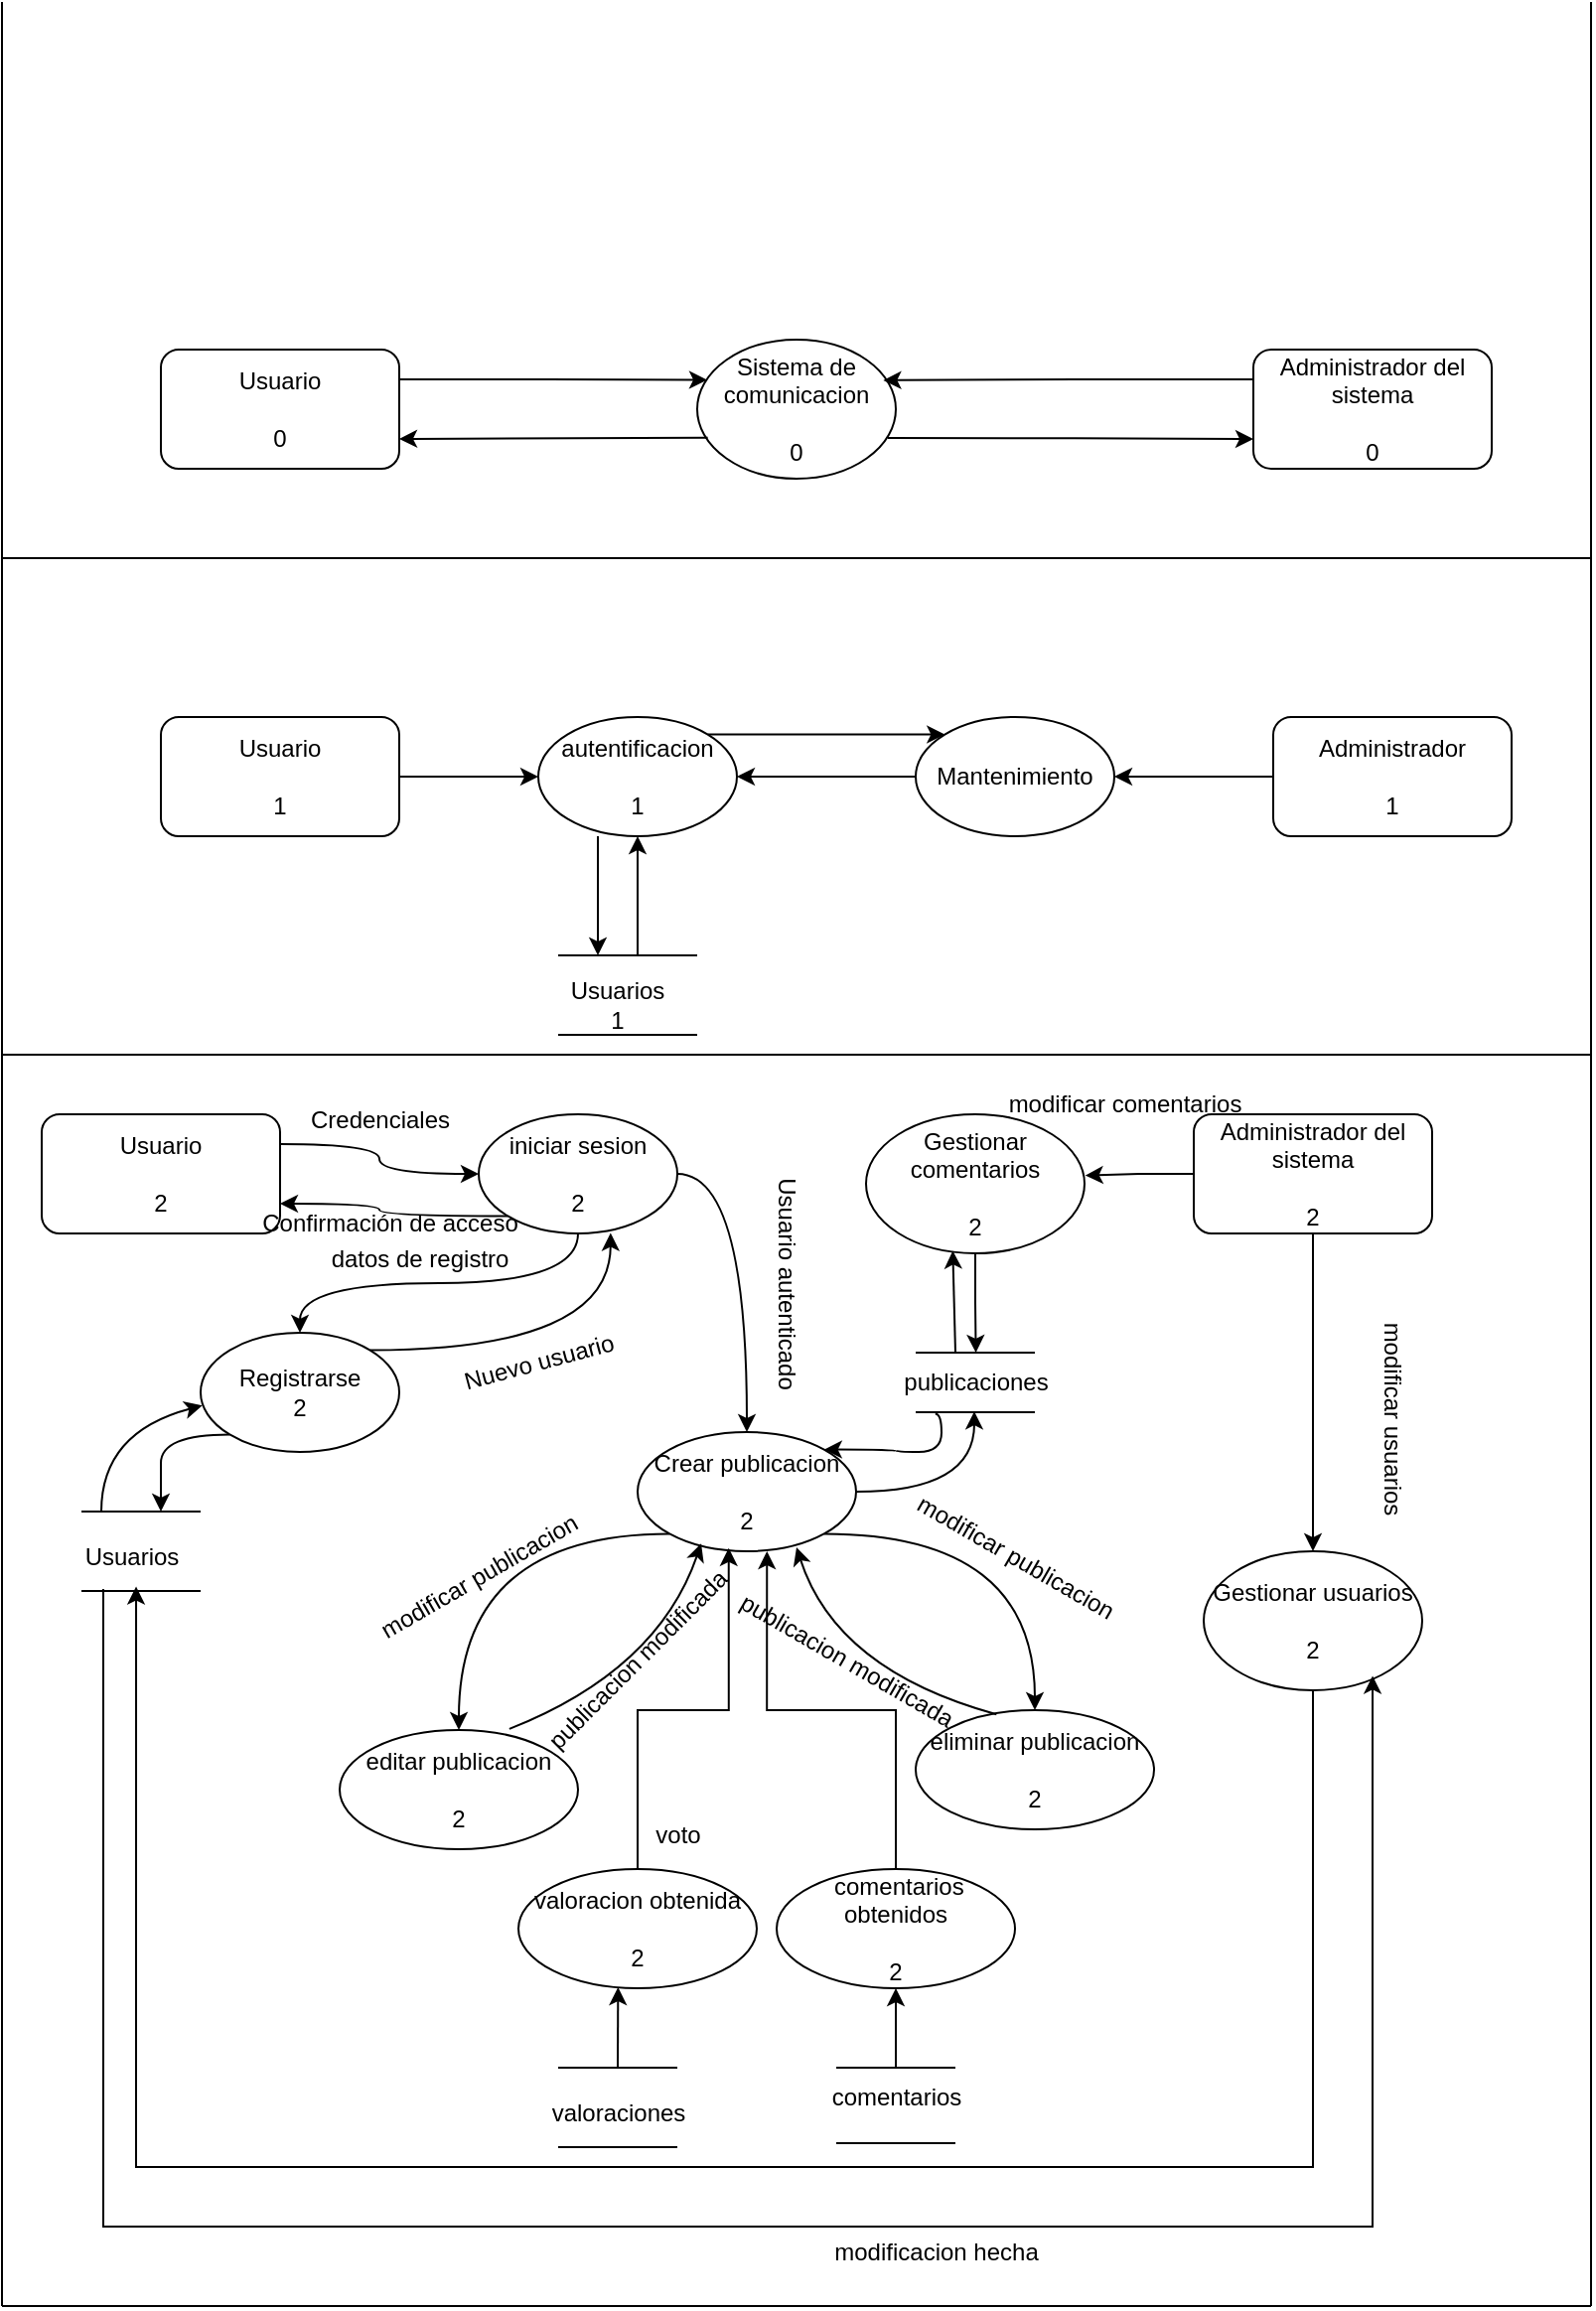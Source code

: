 <mxfile version="28.1.2">
  <diagram name="Página-1" id="NlogvFelksTA5RPcnoJl">
    <mxGraphModel grid="1" page="1" gridSize="10" guides="1" tooltips="1" connect="1" arrows="1" fold="1" pageScale="1" pageWidth="827" pageHeight="1169" math="0" shadow="0">
      <root>
        <mxCell id="0" />
        <mxCell id="1" parent="0" />
        <mxCell id="oHUec4etKXo1Yp7HN3io-3" value="Sistema de comunicacion&lt;div&gt;&lt;br&gt;&lt;/div&gt;&lt;div&gt;0&lt;/div&gt;" style="ellipse;whiteSpace=wrap;html=1;" vertex="1" parent="1">
          <mxGeometry x="350" y="170" width="100" height="70" as="geometry" />
        </mxCell>
        <mxCell id="oHUec4etKXo1Yp7HN3io-4" value="Usuario&lt;div&gt;&lt;br&gt;&lt;/div&gt;&lt;div&gt;0&lt;/div&gt;" style="rounded=1;whiteSpace=wrap;html=1;" vertex="1" parent="1">
          <mxGeometry x="80" y="175" width="120" height="60" as="geometry" />
        </mxCell>
        <mxCell id="oHUec4etKXo1Yp7HN3io-5" value="&lt;span data-end=&quot;494&quot; data-start=&quot;465&quot;&gt;Administrador del sistema&lt;/span&gt;&lt;div&gt;&lt;span data-end=&quot;494&quot; data-start=&quot;465&quot;&gt;&lt;br&gt;&lt;/span&gt;&lt;/div&gt;&lt;div&gt;&lt;span data-end=&quot;494&quot; data-start=&quot;465&quot;&gt;0&lt;/span&gt;&lt;/div&gt;" style="rounded=1;whiteSpace=wrap;html=1;" vertex="1" parent="1">
          <mxGeometry x="630" y="175" width="120" height="60" as="geometry" />
        </mxCell>
        <mxCell id="oHUec4etKXo1Yp7HN3io-7" style="edgeStyle=orthogonalEdgeStyle;rounded=0;orthogonalLoop=1;jettySize=auto;html=1;exitX=1;exitY=0.25;exitDx=0;exitDy=0;entryX=0.05;entryY=0.29;entryDx=0;entryDy=0;entryPerimeter=0;" edge="1" parent="1" source="oHUec4etKXo1Yp7HN3io-4" target="oHUec4etKXo1Yp7HN3io-3">
          <mxGeometry relative="1" as="geometry" />
        </mxCell>
        <mxCell id="oHUec4etKXo1Yp7HN3io-8" style="edgeStyle=orthogonalEdgeStyle;rounded=0;orthogonalLoop=1;jettySize=auto;html=1;exitX=0.053;exitY=0.705;exitDx=0;exitDy=0;entryX=1;entryY=0.75;entryDx=0;entryDy=0;exitPerimeter=0;curved=1;" edge="1" parent="1" source="oHUec4etKXo1Yp7HN3io-3" target="oHUec4etKXo1Yp7HN3io-4">
          <mxGeometry relative="1" as="geometry" />
        </mxCell>
        <mxCell id="oHUec4etKXo1Yp7HN3io-9" style="edgeStyle=orthogonalEdgeStyle;rounded=0;orthogonalLoop=1;jettySize=auto;html=1;exitX=0;exitY=0.25;exitDx=0;exitDy=0;entryX=0.937;entryY=0.292;entryDx=0;entryDy=0;entryPerimeter=0;" edge="1" parent="1" source="oHUec4etKXo1Yp7HN3io-5" target="oHUec4etKXo1Yp7HN3io-3">
          <mxGeometry relative="1" as="geometry" />
        </mxCell>
        <mxCell id="oHUec4etKXo1Yp7HN3io-10" style="edgeStyle=orthogonalEdgeStyle;rounded=0;orthogonalLoop=1;jettySize=auto;html=1;exitX=0.96;exitY=0.708;exitDx=0;exitDy=0;entryX=0;entryY=0.75;entryDx=0;entryDy=0;exitPerimeter=0;" edge="1" parent="1" source="oHUec4etKXo1Yp7HN3io-3" target="oHUec4etKXo1Yp7HN3io-5">
          <mxGeometry relative="1" as="geometry" />
        </mxCell>
        <mxCell id="oHUec4etKXo1Yp7HN3io-11" value="" style="endArrow=none;html=1;rounded=0;" edge="1" parent="1">
          <mxGeometry width="50" height="50" relative="1" as="geometry">
            <mxPoint y="1160" as="sourcePoint" />
            <mxPoint as="targetPoint" />
            <Array as="points">
              <mxPoint y="230" />
              <mxPoint y="120" />
            </Array>
          </mxGeometry>
        </mxCell>
        <mxCell id="oHUec4etKXo1Yp7HN3io-12" value="" style="endArrow=none;html=1;rounded=0;" edge="1" parent="1">
          <mxGeometry width="50" height="50" relative="1" as="geometry">
            <mxPoint y="1160" as="sourcePoint" />
            <mxPoint x="800" y="1160" as="targetPoint" />
          </mxGeometry>
        </mxCell>
        <mxCell id="oHUec4etKXo1Yp7HN3io-13" value="" style="endArrow=none;html=1;rounded=0;" edge="1" parent="1">
          <mxGeometry width="50" height="50" relative="1" as="geometry">
            <mxPoint x="800" y="1160" as="sourcePoint" />
            <mxPoint x="800" as="targetPoint" />
            <Array as="points">
              <mxPoint x="800" y="230" />
              <mxPoint x="800" y="120" />
            </Array>
          </mxGeometry>
        </mxCell>
        <mxCell id="oHUec4etKXo1Yp7HN3io-14" value="" style="endArrow=none;html=1;rounded=0;" edge="1" parent="1">
          <mxGeometry width="50" height="50" relative="1" as="geometry">
            <mxPoint y="280" as="sourcePoint" />
            <mxPoint x="800" y="280" as="targetPoint" />
          </mxGeometry>
        </mxCell>
        <mxCell id="oHUec4etKXo1Yp7HN3io-18" style="edgeStyle=orthogonalEdgeStyle;rounded=0;orthogonalLoop=1;jettySize=auto;html=1;exitX=1;exitY=0.5;exitDx=0;exitDy=0;entryX=0;entryY=0.5;entryDx=0;entryDy=0;" edge="1" parent="1" source="oHUec4etKXo1Yp7HN3io-15" target="oHUec4etKXo1Yp7HN3io-17">
          <mxGeometry relative="1" as="geometry" />
        </mxCell>
        <mxCell id="oHUec4etKXo1Yp7HN3io-15" value="Usuario&lt;div&gt;&lt;br&gt;&lt;/div&gt;&lt;div&gt;1&lt;/div&gt;" style="rounded=1;whiteSpace=wrap;html=1;" vertex="1" parent="1">
          <mxGeometry x="80" y="360" width="120" height="60" as="geometry" />
        </mxCell>
        <mxCell id="oHUec4etKXo1Yp7HN3io-20" style="edgeStyle=orthogonalEdgeStyle;rounded=0;orthogonalLoop=1;jettySize=auto;html=1;exitX=0;exitY=0.5;exitDx=0;exitDy=0;" edge="1" parent="1" source="oHUec4etKXo1Yp7HN3io-16" target="oHUec4etKXo1Yp7HN3io-19">
          <mxGeometry relative="1" as="geometry" />
        </mxCell>
        <mxCell id="oHUec4etKXo1Yp7HN3io-16" value="Administrador&lt;div&gt;&lt;br&gt;&lt;/div&gt;&lt;div&gt;1&lt;/div&gt;" style="rounded=1;whiteSpace=wrap;html=1;" vertex="1" parent="1">
          <mxGeometry x="640" y="360" width="120" height="60" as="geometry" />
        </mxCell>
        <mxCell id="oHUec4etKXo1Yp7HN3io-27" style="edgeStyle=orthogonalEdgeStyle;rounded=0;orthogonalLoop=1;jettySize=auto;html=1;exitX=1;exitY=0;exitDx=0;exitDy=0;entryX=0;entryY=0;entryDx=0;entryDy=0;" edge="1" parent="1" source="oHUec4etKXo1Yp7HN3io-17" target="oHUec4etKXo1Yp7HN3io-19">
          <mxGeometry relative="1" as="geometry" />
        </mxCell>
        <mxCell id="oHUec4etKXo1Yp7HN3io-17" value="autentificacion&lt;div&gt;&lt;br&gt;&lt;/div&gt;&lt;div&gt;1&lt;/div&gt;" style="ellipse;whiteSpace=wrap;html=1;" vertex="1" parent="1">
          <mxGeometry x="270" y="360" width="100" height="60" as="geometry" />
        </mxCell>
        <mxCell id="oHUec4etKXo1Yp7HN3io-26" style="edgeStyle=orthogonalEdgeStyle;rounded=0;orthogonalLoop=1;jettySize=auto;html=1;exitX=0;exitY=0.5;exitDx=0;exitDy=0;entryX=1;entryY=0.5;entryDx=0;entryDy=0;" edge="1" parent="1" source="oHUec4etKXo1Yp7HN3io-19" target="oHUec4etKXo1Yp7HN3io-17">
          <mxGeometry relative="1" as="geometry" />
        </mxCell>
        <mxCell id="oHUec4etKXo1Yp7HN3io-19" value="Mantenimiento" style="ellipse;whiteSpace=wrap;html=1;" vertex="1" parent="1">
          <mxGeometry x="460" y="360" width="100" height="60" as="geometry" />
        </mxCell>
        <mxCell id="oHUec4etKXo1Yp7HN3io-21" value="" style="endArrow=none;html=1;rounded=0;" edge="1" parent="1">
          <mxGeometry width="50" height="50" relative="1" as="geometry">
            <mxPoint x="280" y="480" as="sourcePoint" />
            <mxPoint x="350" y="480" as="targetPoint" />
          </mxGeometry>
        </mxCell>
        <mxCell id="oHUec4etKXo1Yp7HN3io-22" value="" style="endArrow=none;html=1;rounded=0;" edge="1" parent="1">
          <mxGeometry width="50" height="50" relative="1" as="geometry">
            <mxPoint x="280" y="520" as="sourcePoint" />
            <mxPoint x="350" y="520" as="targetPoint" />
          </mxGeometry>
        </mxCell>
        <mxCell id="oHUec4etKXo1Yp7HN3io-23" value="Usuarios&lt;div&gt;1&lt;/div&gt;" style="text;html=1;align=center;verticalAlign=middle;whiteSpace=wrap;rounded=0;" vertex="1" parent="1">
          <mxGeometry x="280" y="490" width="60" height="30" as="geometry" />
        </mxCell>
        <mxCell id="oHUec4etKXo1Yp7HN3io-24" value="" style="endArrow=classic;html=1;rounded=0;" edge="1" parent="1">
          <mxGeometry width="50" height="50" relative="1" as="geometry">
            <mxPoint x="300" y="420" as="sourcePoint" />
            <mxPoint x="300" y="480" as="targetPoint" />
          </mxGeometry>
        </mxCell>
        <mxCell id="oHUec4etKXo1Yp7HN3io-25" value="" style="endArrow=classic;html=1;rounded=0;entryX=0.5;entryY=1;entryDx=0;entryDy=0;" edge="1" parent="1" target="oHUec4etKXo1Yp7HN3io-17">
          <mxGeometry width="50" height="50" relative="1" as="geometry">
            <mxPoint x="320" y="480" as="sourcePoint" />
            <mxPoint x="370" y="430" as="targetPoint" />
          </mxGeometry>
        </mxCell>
        <mxCell id="oHUec4etKXo1Yp7HN3io-28" value="" style="endArrow=none;html=1;rounded=0;" edge="1" parent="1">
          <mxGeometry width="50" height="50" relative="1" as="geometry">
            <mxPoint y="530" as="sourcePoint" />
            <mxPoint x="800" y="530" as="targetPoint" />
          </mxGeometry>
        </mxCell>
        <mxCell id="oHUec4etKXo1Yp7HN3io-34" style="edgeStyle=orthogonalEdgeStyle;rounded=0;orthogonalLoop=1;jettySize=auto;html=1;exitX=1;exitY=0.25;exitDx=0;exitDy=0;entryX=0;entryY=0.5;entryDx=0;entryDy=0;curved=1;" edge="1" parent="1" source="oHUec4etKXo1Yp7HN3io-29" target="oHUec4etKXo1Yp7HN3io-33">
          <mxGeometry relative="1" as="geometry" />
        </mxCell>
        <mxCell id="oHUec4etKXo1Yp7HN3io-29" value="Usuario&lt;div&gt;&lt;br&gt;&lt;/div&gt;&lt;div&gt;2&lt;/div&gt;" style="rounded=1;whiteSpace=wrap;html=1;" vertex="1" parent="1">
          <mxGeometry x="20" y="560" width="120" height="60" as="geometry" />
        </mxCell>
        <mxCell id="oHUec4etKXo1Yp7HN3io-79" style="edgeStyle=orthogonalEdgeStyle;rounded=0;orthogonalLoop=1;jettySize=auto;html=1;exitX=0.5;exitY=1;exitDx=0;exitDy=0;entryX=0.5;entryY=0;entryDx=0;entryDy=0;" edge="1" parent="1" source="oHUec4etKXo1Yp7HN3io-30" target="oHUec4etKXo1Yp7HN3io-78">
          <mxGeometry relative="1" as="geometry" />
        </mxCell>
        <mxCell id="oHUec4etKXo1Yp7HN3io-30" value="Administrador del sistema&lt;div&gt;&lt;br&gt;&lt;/div&gt;&lt;div&gt;2&lt;/div&gt;" style="rounded=1;whiteSpace=wrap;html=1;" vertex="1" parent="1">
          <mxGeometry x="600" y="560" width="120" height="60" as="geometry" />
        </mxCell>
        <mxCell id="oHUec4etKXo1Yp7HN3io-35" style="edgeStyle=orthogonalEdgeStyle;rounded=0;orthogonalLoop=1;jettySize=auto;html=1;exitX=0;exitY=1;exitDx=0;exitDy=0;entryX=1;entryY=0.75;entryDx=0;entryDy=0;curved=1;" edge="1" parent="1" source="oHUec4etKXo1Yp7HN3io-33" target="oHUec4etKXo1Yp7HN3io-29">
          <mxGeometry relative="1" as="geometry" />
        </mxCell>
        <mxCell id="oHUec4etKXo1Yp7HN3io-37" style="edgeStyle=orthogonalEdgeStyle;rounded=0;orthogonalLoop=1;jettySize=auto;html=1;exitX=0.5;exitY=1;exitDx=0;exitDy=0;entryX=0.5;entryY=0;entryDx=0;entryDy=0;curved=1;" edge="1" parent="1" source="oHUec4etKXo1Yp7HN3io-33" target="oHUec4etKXo1Yp7HN3io-36">
          <mxGeometry relative="1" as="geometry" />
        </mxCell>
        <mxCell id="oHUec4etKXo1Yp7HN3io-47" style="edgeStyle=orthogonalEdgeStyle;rounded=0;orthogonalLoop=1;jettySize=auto;html=1;exitX=1;exitY=0.5;exitDx=0;exitDy=0;entryX=0.5;entryY=0;entryDx=0;entryDy=0;curved=1;" edge="1" parent="1" source="oHUec4etKXo1Yp7HN3io-33" target="oHUec4etKXo1Yp7HN3io-46">
          <mxGeometry relative="1" as="geometry" />
        </mxCell>
        <mxCell id="oHUec4etKXo1Yp7HN3io-33" value="iniciar sesion&lt;div&gt;&lt;br&gt;&lt;/div&gt;&lt;div&gt;2&lt;/div&gt;" style="ellipse;whiteSpace=wrap;html=1;" vertex="1" parent="1">
          <mxGeometry x="240" y="560" width="100" height="60" as="geometry" />
        </mxCell>
        <mxCell id="oHUec4etKXo1Yp7HN3io-44" style="edgeStyle=orthogonalEdgeStyle;rounded=0;orthogonalLoop=1;jettySize=auto;html=1;exitX=0;exitY=1;exitDx=0;exitDy=0;curved=1;" edge="1" parent="1" source="oHUec4etKXo1Yp7HN3io-36">
          <mxGeometry relative="1" as="geometry">
            <mxPoint x="80" y="760" as="targetPoint" />
          </mxGeometry>
        </mxCell>
        <mxCell id="oHUec4etKXo1Yp7HN3io-36" value="&lt;div&gt;Registrarse&lt;/div&gt;&lt;div&gt;2&lt;/div&gt;" style="ellipse;whiteSpace=wrap;html=1;" vertex="1" parent="1">
          <mxGeometry x="100" y="670" width="100" height="60" as="geometry" />
        </mxCell>
        <mxCell id="oHUec4etKXo1Yp7HN3io-38" style="edgeStyle=orthogonalEdgeStyle;rounded=0;orthogonalLoop=1;jettySize=auto;html=1;exitX=1;exitY=0;exitDx=0;exitDy=0;entryX=0.664;entryY=0.996;entryDx=0;entryDy=0;entryPerimeter=0;curved=1;" edge="1" parent="1" source="oHUec4etKXo1Yp7HN3io-36" target="oHUec4etKXo1Yp7HN3io-33">
          <mxGeometry relative="1" as="geometry" />
        </mxCell>
        <mxCell id="oHUec4etKXo1Yp7HN3io-39" value="" style="endArrow=none;html=1;rounded=0;" edge="1" parent="1">
          <mxGeometry width="50" height="50" relative="1" as="geometry">
            <mxPoint x="40" y="760" as="sourcePoint" />
            <mxPoint x="100" y="760" as="targetPoint" />
          </mxGeometry>
        </mxCell>
        <mxCell id="oHUec4etKXo1Yp7HN3io-40" value="" style="endArrow=none;html=1;rounded=0;" edge="1" parent="1">
          <mxGeometry width="50" height="50" relative="1" as="geometry">
            <mxPoint x="40" y="800" as="sourcePoint" />
            <mxPoint x="100" y="800" as="targetPoint" />
          </mxGeometry>
        </mxCell>
        <mxCell id="oHUec4etKXo1Yp7HN3io-41" value="Usuarios" style="text;html=1;align=center;verticalAlign=middle;resizable=0;points=[];autosize=1;strokeColor=none;fillColor=none;" vertex="1" parent="1">
          <mxGeometry x="30" y="768" width="70" height="30" as="geometry" />
        </mxCell>
        <mxCell id="oHUec4etKXo1Yp7HN3io-42" value="" style="endArrow=classic;html=1;rounded=0;curved=1;entryX=0.009;entryY=0.61;entryDx=0;entryDy=0;entryPerimeter=0;" edge="1" parent="1" target="oHUec4etKXo1Yp7HN3io-36">
          <mxGeometry width="50" height="50" relative="1" as="geometry">
            <mxPoint x="50" y="760" as="sourcePoint" />
            <mxPoint x="100" y="710" as="targetPoint" />
            <Array as="points">
              <mxPoint x="50" y="720" />
            </Array>
          </mxGeometry>
        </mxCell>
        <mxCell id="oHUec4etKXo1Yp7HN3io-59" style="edgeStyle=orthogonalEdgeStyle;rounded=0;orthogonalLoop=1;jettySize=auto;html=1;exitX=0;exitY=1;exitDx=0;exitDy=0;entryX=0.5;entryY=0;entryDx=0;entryDy=0;curved=1;" edge="1" parent="1" source="oHUec4etKXo1Yp7HN3io-46" target="oHUec4etKXo1Yp7HN3io-55">
          <mxGeometry relative="1" as="geometry" />
        </mxCell>
        <mxCell id="oHUec4etKXo1Yp7HN3io-61" style="edgeStyle=orthogonalEdgeStyle;rounded=0;orthogonalLoop=1;jettySize=auto;html=1;exitX=1;exitY=1;exitDx=0;exitDy=0;entryX=0.5;entryY=0;entryDx=0;entryDy=0;curved=1;" edge="1" parent="1" source="oHUec4etKXo1Yp7HN3io-46" target="oHUec4etKXo1Yp7HN3io-57">
          <mxGeometry relative="1" as="geometry" />
        </mxCell>
        <mxCell id="oHUec4etKXo1Yp7HN3io-46" value="&lt;div&gt;Crear publicacion&lt;/div&gt;&lt;div&gt;&lt;br&gt;&lt;/div&gt;&lt;div&gt;2&lt;/div&gt;" style="ellipse;whiteSpace=wrap;html=1;" vertex="1" parent="1">
          <mxGeometry x="320" y="720" width="110" height="60" as="geometry" />
        </mxCell>
        <mxCell id="oHUec4etKXo1Yp7HN3io-48" value="Nuevo usuario" style="text;html=1;align=center;verticalAlign=middle;resizable=0;points=[];autosize=1;strokeColor=none;fillColor=none;rotation=-15;" vertex="1" parent="1">
          <mxGeometry x="220" y="670" width="100" height="30" as="geometry" />
        </mxCell>
        <mxCell id="oHUec4etKXo1Yp7HN3io-49" value="" style="endArrow=none;html=1;rounded=0;" edge="1" parent="1">
          <mxGeometry width="50" height="50" relative="1" as="geometry">
            <mxPoint x="460" y="680" as="sourcePoint" />
            <mxPoint x="520" y="680" as="targetPoint" />
          </mxGeometry>
        </mxCell>
        <mxCell id="oHUec4etKXo1Yp7HN3io-50" value="" style="endArrow=none;html=1;rounded=0;" edge="1" parent="1">
          <mxGeometry width="50" height="50" relative="1" as="geometry">
            <mxPoint x="460" y="710" as="sourcePoint" />
            <mxPoint x="520" y="710" as="targetPoint" />
          </mxGeometry>
        </mxCell>
        <mxCell id="oHUec4etKXo1Yp7HN3io-51" value="publicaciones" style="text;html=1;align=center;verticalAlign=middle;resizable=0;points=[];autosize=1;strokeColor=none;fillColor=none;" vertex="1" parent="1">
          <mxGeometry x="440" y="680" width="100" height="30" as="geometry" />
        </mxCell>
        <mxCell id="oHUec4etKXo1Yp7HN3io-55" value="&lt;div&gt;editar publicacion&lt;/div&gt;&lt;div&gt;&lt;br&gt;&lt;/div&gt;&lt;div&gt;2&lt;/div&gt;" style="ellipse;whiteSpace=wrap;html=1;" vertex="1" parent="1">
          <mxGeometry x="170" y="870" width="120" height="60" as="geometry" />
        </mxCell>
        <mxCell id="oHUec4etKXo1Yp7HN3io-57" value="&lt;div&gt;eliminar publicacion&lt;/div&gt;&lt;div&gt;&lt;br&gt;&lt;/div&gt;&lt;div&gt;2&lt;/div&gt;" style="ellipse;whiteSpace=wrap;html=1;" vertex="1" parent="1">
          <mxGeometry x="460" y="860" width="120" height="60" as="geometry" />
        </mxCell>
        <mxCell id="oHUec4etKXo1Yp7HN3io-62" value="" style="endArrow=classic;html=1;rounded=0;entryX=0.291;entryY=0.936;entryDx=0;entryDy=0;entryPerimeter=0;curved=1;exitX=0.712;exitY=-0.009;exitDx=0;exitDy=0;exitPerimeter=0;" edge="1" parent="1" source="oHUec4etKXo1Yp7HN3io-55" target="oHUec4etKXo1Yp7HN3io-46">
          <mxGeometry width="50" height="50" relative="1" as="geometry">
            <mxPoint x="270" y="860" as="sourcePoint" />
            <mxPoint x="320" y="810" as="targetPoint" />
            <Array as="points">
              <mxPoint x="330" y="840" />
            </Array>
          </mxGeometry>
        </mxCell>
        <mxCell id="oHUec4etKXo1Yp7HN3io-63" value="" style="endArrow=classic;html=1;rounded=0;curved=1;exitX=0.339;exitY=0.035;exitDx=0;exitDy=0;exitPerimeter=0;" edge="1" parent="1" source="oHUec4etKXo1Yp7HN3io-57">
          <mxGeometry width="50" height="50" relative="1" as="geometry">
            <mxPoint x="490" y="860" as="sourcePoint" />
            <mxPoint x="400" y="778" as="targetPoint" />
            <Array as="points">
              <mxPoint x="420" y="840" />
            </Array>
          </mxGeometry>
        </mxCell>
        <mxCell id="oHUec4etKXo1Yp7HN3io-66" value="&lt;div&gt;valoracion obtenida&lt;/div&gt;&lt;div&gt;&lt;br&gt;&lt;/div&gt;&lt;div&gt;2&lt;/div&gt;" style="ellipse;whiteSpace=wrap;html=1;" vertex="1" parent="1">
          <mxGeometry x="260" y="940" width="120" height="60" as="geometry" />
        </mxCell>
        <mxCell id="oHUec4etKXo1Yp7HN3io-67" style="edgeStyle=orthogonalEdgeStyle;rounded=0;orthogonalLoop=1;jettySize=auto;html=1;exitX=0.5;exitY=0;exitDx=0;exitDy=0;entryX=0.417;entryY=0.973;entryDx=0;entryDy=0;entryPerimeter=0;" edge="1" parent="1" source="oHUec4etKXo1Yp7HN3io-66" target="oHUec4etKXo1Yp7HN3io-46">
          <mxGeometry relative="1" as="geometry" />
        </mxCell>
        <mxCell id="oHUec4etKXo1Yp7HN3io-69" style="edgeStyle=orthogonalEdgeStyle;rounded=0;orthogonalLoop=1;jettySize=auto;html=1;exitX=0.5;exitY=0;exitDx=0;exitDy=0;entryX=0.592;entryY=1;entryDx=0;entryDy=0;entryPerimeter=0;" edge="1" parent="1" source="oHUec4etKXo1Yp7HN3io-68" target="oHUec4etKXo1Yp7HN3io-46">
          <mxGeometry relative="1" as="geometry" />
        </mxCell>
        <mxCell id="oHUec4etKXo1Yp7HN3io-68" value="&lt;div&gt;&amp;nbsp;comentarios obtenidos&lt;/div&gt;&lt;div&gt;&lt;br&gt;&lt;/div&gt;&lt;div&gt;&lt;span style=&quot;background-color: transparent; color: light-dark(rgb(0, 0, 0), rgb(255, 255, 255));&quot;&gt;2&lt;/span&gt;&lt;/div&gt;" style="ellipse;whiteSpace=wrap;html=1;" vertex="1" parent="1">
          <mxGeometry x="390" y="940" width="120" height="60" as="geometry" />
        </mxCell>
        <mxCell id="oHUec4etKXo1Yp7HN3io-70" value="" style="endArrow=none;html=1;rounded=0;" edge="1" parent="1">
          <mxGeometry width="50" height="50" relative="1" as="geometry">
            <mxPoint x="280" y="1040" as="sourcePoint" />
            <mxPoint x="340" y="1040" as="targetPoint" />
          </mxGeometry>
        </mxCell>
        <mxCell id="oHUec4etKXo1Yp7HN3io-71" value="" style="endArrow=none;html=1;rounded=0;" edge="1" parent="1">
          <mxGeometry width="50" height="50" relative="1" as="geometry">
            <mxPoint x="280" y="1080" as="sourcePoint" />
            <mxPoint x="340" y="1080" as="targetPoint" />
          </mxGeometry>
        </mxCell>
        <mxCell id="oHUec4etKXo1Yp7HN3io-72" value="valoraciones" style="text;html=1;align=center;verticalAlign=middle;resizable=0;points=[];autosize=1;strokeColor=none;fillColor=none;" vertex="1" parent="1">
          <mxGeometry x="265" y="1048" width="90" height="30" as="geometry" />
        </mxCell>
        <mxCell id="oHUec4etKXo1Yp7HN3io-73" value="" style="endArrow=none;html=1;rounded=0;" edge="1" parent="1">
          <mxGeometry width="50" height="50" relative="1" as="geometry">
            <mxPoint x="420" y="1040" as="sourcePoint" />
            <mxPoint x="480" y="1040" as="targetPoint" />
          </mxGeometry>
        </mxCell>
        <mxCell id="oHUec4etKXo1Yp7HN3io-74" value="" style="endArrow=none;html=1;rounded=0;" edge="1" parent="1">
          <mxGeometry width="50" height="50" relative="1" as="geometry">
            <mxPoint x="420" y="1078" as="sourcePoint" />
            <mxPoint x="480" y="1078" as="targetPoint" />
          </mxGeometry>
        </mxCell>
        <mxCell id="oHUec4etKXo1Yp7HN3io-75" value="comentarios" style="text;html=1;align=center;verticalAlign=middle;resizable=0;points=[];autosize=1;strokeColor=none;fillColor=none;" vertex="1" parent="1">
          <mxGeometry x="405" y="1040" width="90" height="30" as="geometry" />
        </mxCell>
        <mxCell id="oHUec4etKXo1Yp7HN3io-76" value="" style="endArrow=classic;html=1;rounded=0;entryX=0.418;entryY=0.992;entryDx=0;entryDy=0;entryPerimeter=0;" edge="1" parent="1" target="oHUec4etKXo1Yp7HN3io-66">
          <mxGeometry width="50" height="50" relative="1" as="geometry">
            <mxPoint x="310" y="1040" as="sourcePoint" />
            <mxPoint x="360" y="990" as="targetPoint" />
          </mxGeometry>
        </mxCell>
        <mxCell id="oHUec4etKXo1Yp7HN3io-77" value="" style="endArrow=classic;html=1;rounded=0;entryX=0.5;entryY=1;entryDx=0;entryDy=0;" edge="1" parent="1" target="oHUec4etKXo1Yp7HN3io-68">
          <mxGeometry width="50" height="50" relative="1" as="geometry">
            <mxPoint x="450" y="1040" as="sourcePoint" />
            <mxPoint x="500" y="990" as="targetPoint" />
          </mxGeometry>
        </mxCell>
        <mxCell id="oHUec4etKXo1Yp7HN3io-78" value="Gestionar usuarios&lt;div&gt;&lt;br&gt;&lt;/div&gt;&lt;div&gt;2&lt;/div&gt;" style="ellipse;whiteSpace=wrap;html=1;" vertex="1" parent="1">
          <mxGeometry x="605" y="780" width="110" height="70" as="geometry" />
        </mxCell>
        <mxCell id="oHUec4etKXo1Yp7HN3io-80" style="edgeStyle=orthogonalEdgeStyle;rounded=0;orthogonalLoop=1;jettySize=auto;html=1;exitX=0.5;exitY=1;exitDx=0;exitDy=0;entryX=0.536;entryY=0.992;entryDx=0;entryDy=0;entryPerimeter=0;" edge="1" parent="1" source="oHUec4etKXo1Yp7HN3io-78" target="oHUec4etKXo1Yp7HN3io-41">
          <mxGeometry relative="1" as="geometry">
            <Array as="points">
              <mxPoint x="660" y="1090" />
              <mxPoint x="68" y="1090" />
            </Array>
          </mxGeometry>
        </mxCell>
        <mxCell id="oHUec4etKXo1Yp7HN3io-81" value="" style="endArrow=classic;html=1;rounded=0;entryX=0.773;entryY=0.896;entryDx=0;entryDy=0;entryPerimeter=0;" edge="1" parent="1" target="oHUec4etKXo1Yp7HN3io-78">
          <mxGeometry width="50" height="50" relative="1" as="geometry">
            <mxPoint x="51" y="799" as="sourcePoint" />
            <mxPoint x="50" y="960" as="targetPoint" />
            <Array as="points">
              <mxPoint x="51" y="1120" />
              <mxPoint x="370" y="1120" />
              <mxPoint x="690" y="1120" />
              <mxPoint x="690" y="980" />
              <mxPoint x="690" y="910" />
            </Array>
          </mxGeometry>
        </mxCell>
        <mxCell id="oHUec4etKXo1Yp7HN3io-82" style="edgeStyle=orthogonalEdgeStyle;rounded=0;orthogonalLoop=1;jettySize=auto;html=1;exitX=1;exitY=0.5;exitDx=0;exitDy=0;entryX=0.495;entryY=0.986;entryDx=0;entryDy=0;entryPerimeter=0;strokeColor=default;curved=1;" edge="1" parent="1" source="oHUec4etKXo1Yp7HN3io-46" target="oHUec4etKXo1Yp7HN3io-51">
          <mxGeometry relative="1" as="geometry" />
        </mxCell>
        <mxCell id="oHUec4etKXo1Yp7HN3io-83" style="edgeStyle=orthogonalEdgeStyle;rounded=0;orthogonalLoop=1;jettySize=auto;html=1;exitX=0.299;exitY=1.028;exitDx=0;exitDy=0;entryX=1;entryY=0;entryDx=0;entryDy=0;curved=1;exitPerimeter=0;" edge="1" parent="1" source="oHUec4etKXo1Yp7HN3io-51" target="oHUec4etKXo1Yp7HN3io-46">
          <mxGeometry relative="1" as="geometry">
            <Array as="points">
              <mxPoint x="473" y="711" />
              <mxPoint x="473" y="730" />
              <mxPoint x="450" y="730" />
              <mxPoint x="450" y="729" />
            </Array>
          </mxGeometry>
        </mxCell>
        <mxCell id="oHUec4etKXo1Yp7HN3io-86" value="Gestionar comentarios&lt;div&gt;&lt;br&gt;&lt;/div&gt;&lt;div&gt;2&lt;/div&gt;" style="ellipse;whiteSpace=wrap;html=1;" vertex="1" parent="1">
          <mxGeometry x="435" y="560" width="110" height="70" as="geometry" />
        </mxCell>
        <mxCell id="oHUec4etKXo1Yp7HN3io-87" style="edgeStyle=orthogonalEdgeStyle;rounded=0;orthogonalLoop=1;jettySize=auto;html=1;exitX=0.5;exitY=1;exitDx=0;exitDy=0;entryX=0.503;entryY=0;entryDx=0;entryDy=0;entryPerimeter=0;" edge="1" parent="1" source="oHUec4etKXo1Yp7HN3io-86" target="oHUec4etKXo1Yp7HN3io-51">
          <mxGeometry relative="1" as="geometry" />
        </mxCell>
        <mxCell id="oHUec4etKXo1Yp7HN3io-88" value="" style="endArrow=classic;html=1;rounded=0;entryX=0.397;entryY=0.982;entryDx=0;entryDy=0;entryPerimeter=0;" edge="1" parent="1" target="oHUec4etKXo1Yp7HN3io-86">
          <mxGeometry width="50" height="50" relative="1" as="geometry">
            <mxPoint x="480" y="680" as="sourcePoint" />
            <mxPoint x="530" y="630" as="targetPoint" />
          </mxGeometry>
        </mxCell>
        <mxCell id="oHUec4etKXo1Yp7HN3io-89" style="edgeStyle=orthogonalEdgeStyle;rounded=0;orthogonalLoop=1;jettySize=auto;html=1;exitX=0;exitY=0.5;exitDx=0;exitDy=0;entryX=1.003;entryY=0.44;entryDx=0;entryDy=0;entryPerimeter=0;" edge="1" parent="1" source="oHUec4etKXo1Yp7HN3io-30" target="oHUec4etKXo1Yp7HN3io-86">
          <mxGeometry relative="1" as="geometry" />
        </mxCell>
        <mxCell id="oHUec4etKXo1Yp7HN3io-90" value="datos de registro" style="text;html=1;align=center;verticalAlign=middle;resizable=0;points=[];autosize=1;strokeColor=none;fillColor=none;" vertex="1" parent="1">
          <mxGeometry x="155" y="618" width="110" height="30" as="geometry" />
        </mxCell>
        <mxCell id="oHUec4etKXo1Yp7HN3io-91" value="Credenciales" style="text;html=1;align=center;verticalAlign=middle;resizable=0;points=[];autosize=1;strokeColor=none;fillColor=none;" vertex="1" parent="1">
          <mxGeometry x="145" y="548" width="90" height="30" as="geometry" />
        </mxCell>
        <mxCell id="oHUec4etKXo1Yp7HN3io-92" value="Confirmación de acceso" style="text;html=1;align=center;verticalAlign=middle;resizable=0;points=[];autosize=1;strokeColor=none;fillColor=none;" vertex="1" parent="1">
          <mxGeometry x="120" y="600" width="150" height="30" as="geometry" />
        </mxCell>
        <mxCell id="oHUec4etKXo1Yp7HN3io-94" value="Usuario autenticado" style="text;html=1;align=center;verticalAlign=middle;resizable=0;points=[];autosize=1;strokeColor=none;fillColor=none;rotation=90;" vertex="1" parent="1">
          <mxGeometry x="330" y="630" width="130" height="30" as="geometry" />
        </mxCell>
        <mxCell id="oHUec4etKXo1Yp7HN3io-95" value="modificar publicacion" style="text;html=1;align=center;verticalAlign=middle;resizable=0;points=[];autosize=1;strokeColor=none;fillColor=none;rotation=-30;" vertex="1" parent="1">
          <mxGeometry x="170" y="778" width="140" height="30" as="geometry" />
        </mxCell>
        <mxCell id="oHUec4etKXo1Yp7HN3io-96" value="publicacion modificada" style="text;html=1;align=center;verticalAlign=middle;resizable=0;points=[];autosize=1;strokeColor=none;fillColor=none;rotation=-45;" vertex="1" parent="1">
          <mxGeometry x="250" y="820" width="140" height="30" as="geometry" />
        </mxCell>
        <mxCell id="oHUec4etKXo1Yp7HN3io-97" value="voto" style="text;html=1;align=center;verticalAlign=middle;resizable=0;points=[];autosize=1;strokeColor=none;fillColor=none;" vertex="1" parent="1">
          <mxGeometry x="315" y="908" width="50" height="30" as="geometry" />
        </mxCell>
        <mxCell id="oHUec4etKXo1Yp7HN3io-99" value="modificar comentarios" style="text;html=1;align=center;verticalAlign=middle;resizable=0;points=[];autosize=1;strokeColor=none;fillColor=none;" vertex="1" parent="1">
          <mxGeometry x="495" y="540" width="140" height="30" as="geometry" />
        </mxCell>
        <mxCell id="oHUec4etKXo1Yp7HN3io-100" value="modificar usuarios" style="text;html=1;align=center;verticalAlign=middle;resizable=0;points=[];autosize=1;strokeColor=none;fillColor=none;rotation=90;" vertex="1" parent="1">
          <mxGeometry x="640" y="698" width="120" height="30" as="geometry" />
        </mxCell>
        <mxCell id="oHUec4etKXo1Yp7HN3io-101" value="modificar publicacion" style="text;html=1;align=center;verticalAlign=middle;resizable=0;points=[];autosize=1;strokeColor=none;fillColor=none;rotation=30;" vertex="1" parent="1">
          <mxGeometry x="440" y="768" width="140" height="30" as="geometry" />
        </mxCell>
        <mxCell id="oHUec4etKXo1Yp7HN3io-102" value="publicacion modificada" style="text;html=1;align=center;verticalAlign=middle;resizable=0;points=[];autosize=1;strokeColor=none;fillColor=none;rotation=30;" vertex="1" parent="1">
          <mxGeometry x="355" y="820" width="140" height="30" as="geometry" />
        </mxCell>
        <mxCell id="oHUec4etKXo1Yp7HN3io-106" value="modificacion hecha" style="text;html=1;align=center;verticalAlign=middle;resizable=0;points=[];autosize=1;strokeColor=none;fillColor=none;" vertex="1" parent="1">
          <mxGeometry x="405" y="1118" width="130" height="30" as="geometry" />
        </mxCell>
      </root>
    </mxGraphModel>
  </diagram>
</mxfile>
